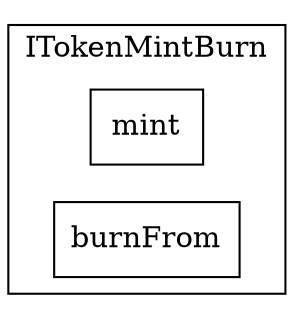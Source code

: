 strict digraph {
rankdir="LR"
node [shape=box]
subgraph cluster_20_ITokenMintBurn {
label = "ITokenMintBurn"
"20_mint" [label="mint"]
"20_burnFrom" [label="burnFrom"]
}subgraph cluster_solidity {
label = "[Solidity]"
}
}